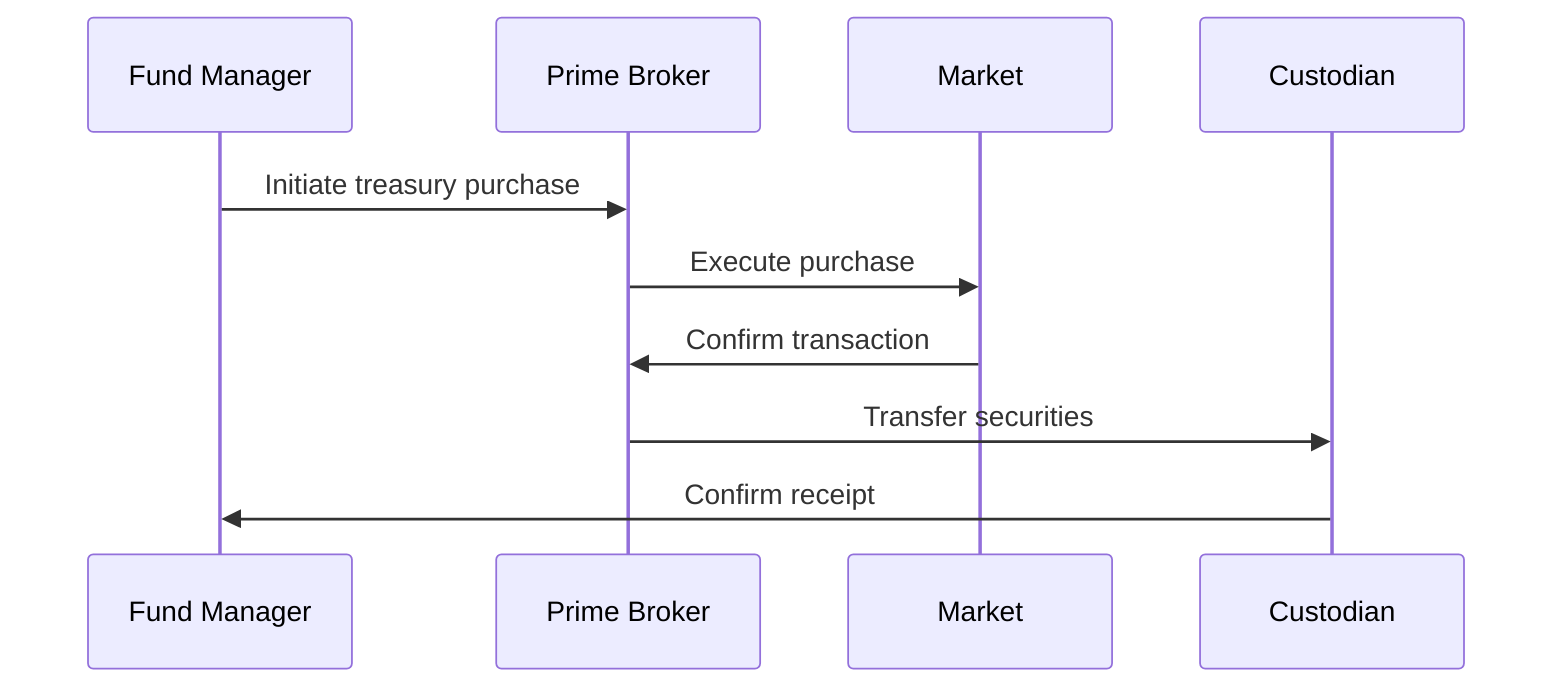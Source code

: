 sequenceDiagram
    Fund Manager->>Prime Broker: Initiate treasury purchase
    Prime Broker->>Market: Execute purchase
    Market->>Prime Broker: Confirm transaction
    Prime Broker->>Custodian: Transfer securities
    Custodian->>Fund Manager: Confirm receipt